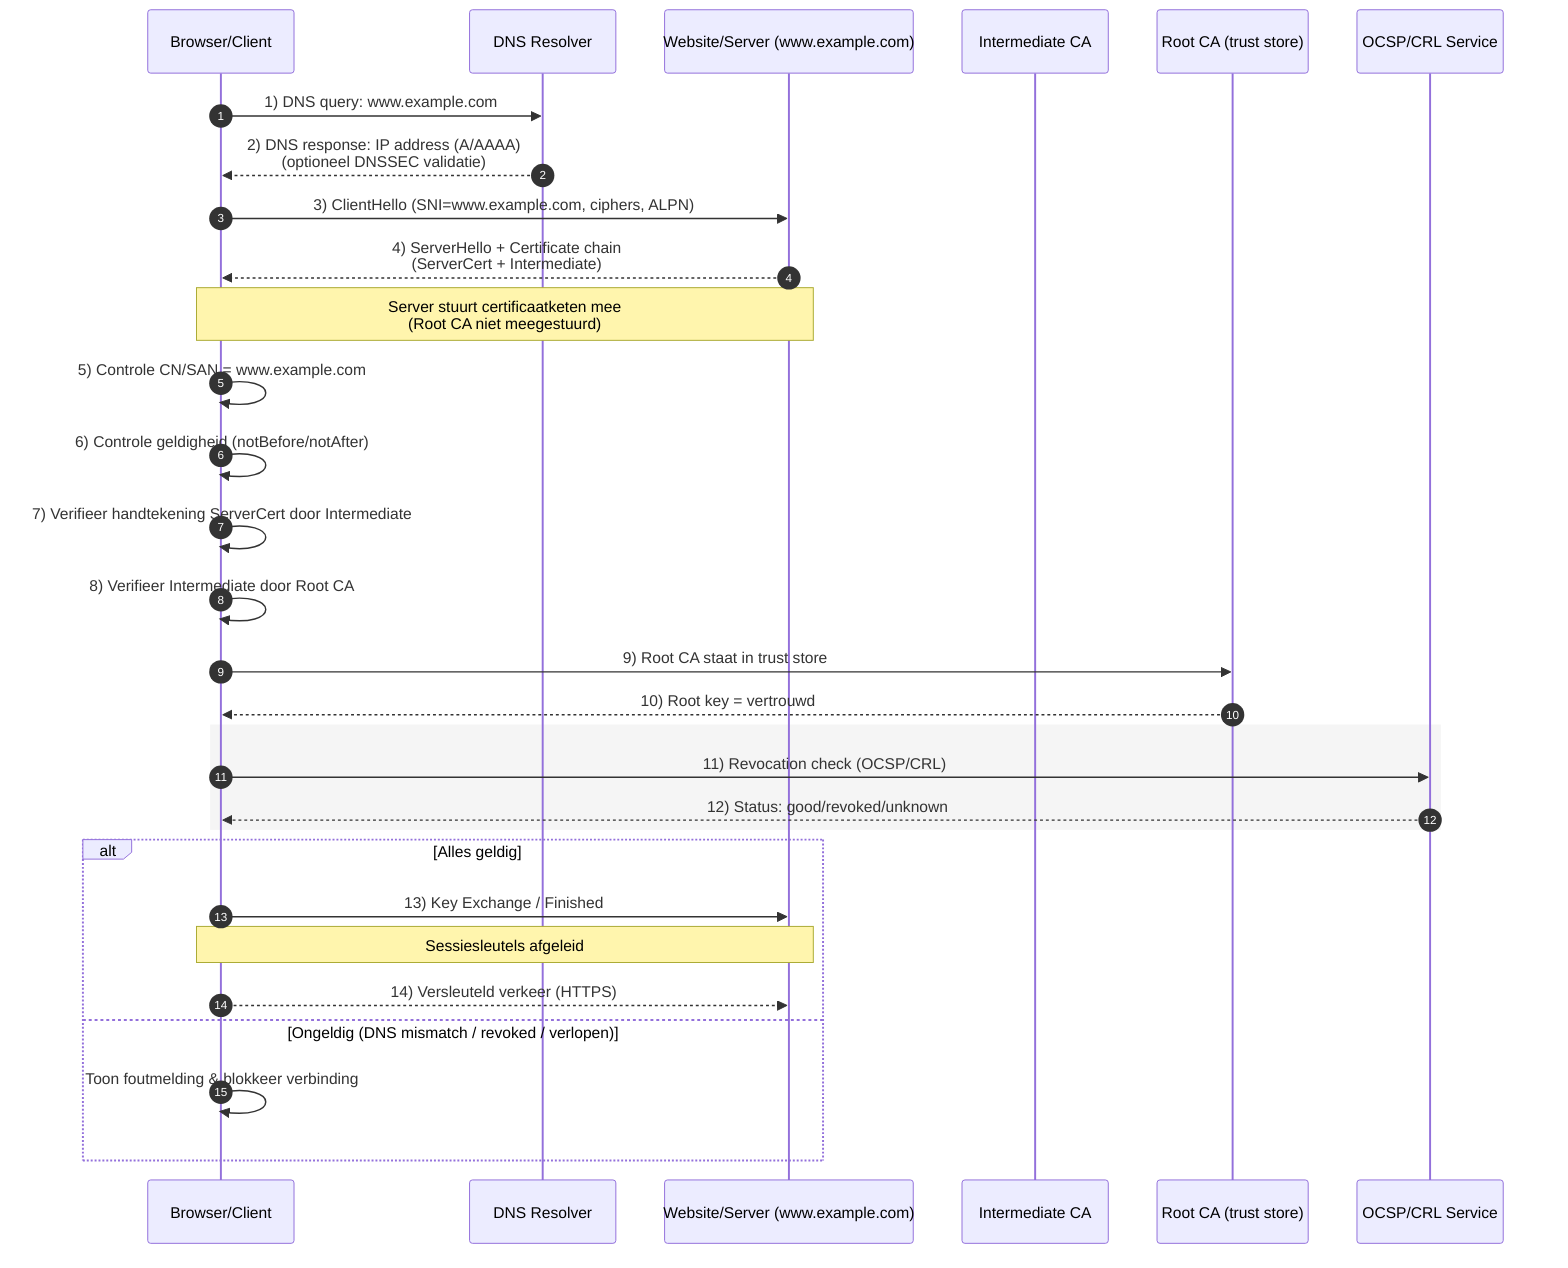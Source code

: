 %% tls-cert-sequence-with-dns.mmd
%% Sequence diagram: TLS handshake inclusief DNS en certificaatvalidatie

sequenceDiagram
    autonumber
    participant U as Browser/Client
    participant DNS as DNS Resolver
    participant S as Website/Server (www.example.com)
    participant IC as Intermediate CA
    participant RC as Root CA (trust store)
    participant OCSP as OCSP/CRL Service

    U->>DNS: 1) DNS query: www.example.com
    DNS-->>U: 2) DNS response: IP address (A/AAAA) <br/>(optioneel DNSSEC validatie)

    U->>S: 3) ClientHello (SNI=www.example.com, ciphers, ALPN)
    S-->>U: 4) ServerHello + Certificate chain <br/>(ServerCert + Intermediate)

    Note over S,U: Server stuurt certificaatketen mee<br/>(Root CA niet meegestuurd)

    U->>U: 5) Controle CN/SAN = www.example.com
    U->>U: 6) Controle geldigheid (notBefore/notAfter)
    U->>U: 7) Verifieer handtekening ServerCert door Intermediate
    U->>U: 8) Verifieer Intermediate door Root CA
    U->>RC: 9) Root CA staat in trust store
    RC-->>U: 10) Root key = vertrouwd

    rect rgb(245,245,245)
    U->>OCSP: 11) Revocation check (OCSP/CRL)
    OCSP-->>U: 12) Status: good/revoked/unknown
    end

    alt Alles geldig
      U->>S: 13) Key Exchange / Finished
      Note over U,S: Sessiesleutels afgeleid
      U-->>S: 14) Versleuteld verkeer (HTTPS)
    else Ongeldig (DNS mismatch / revoked / verlopen)
      U->>U: Toon foutmelding & blokkeer verbinding
    end